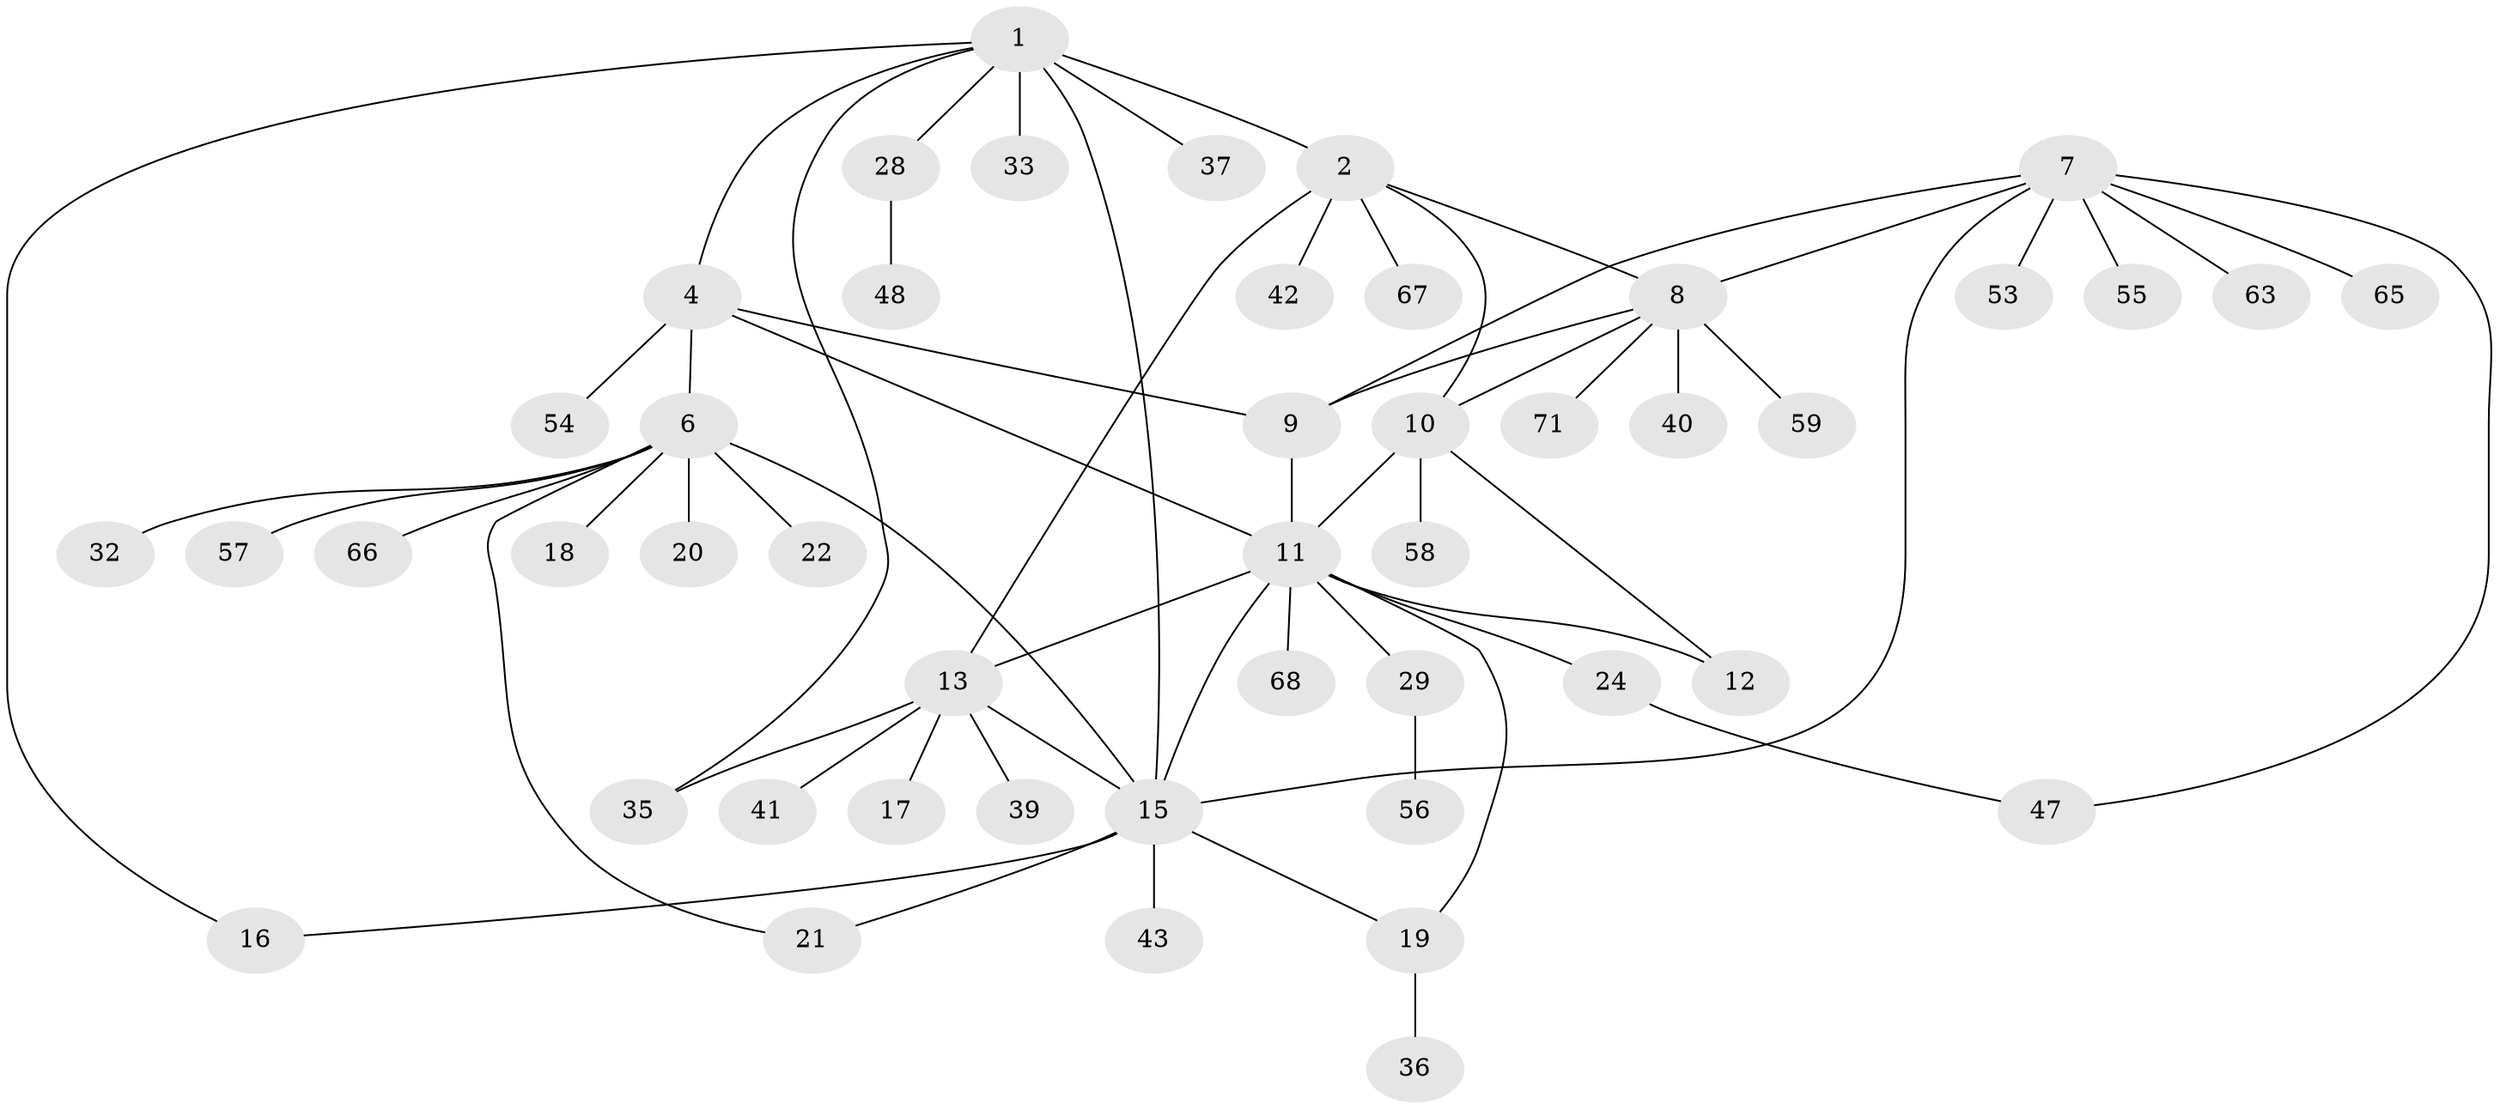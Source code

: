 // original degree distribution, {9: 0.014084507042253521, 4: 0.056338028169014086, 5: 0.056338028169014086, 3: 0.09859154929577464, 11: 0.014084507042253521, 8: 0.014084507042253521, 10: 0.028169014084507043, 7: 0.014084507042253521, 2: 0.22535211267605634, 1: 0.4788732394366197}
// Generated by graph-tools (version 1.1) at 2025/42/03/06/25 10:42:08]
// undirected, 47 vertices, 62 edges
graph export_dot {
graph [start="1"]
  node [color=gray90,style=filled];
  1 [super="+25"];
  2 [super="+3"];
  4 [super="+5"];
  6 [super="+45"];
  7 [super="+52"];
  8 [super="+49"];
  9;
  10 [super="+27"];
  11 [super="+31"];
  12 [super="+34"];
  13 [super="+14"];
  15 [super="+30"];
  16 [super="+26"];
  17;
  18 [super="+51"];
  19 [super="+61"];
  20;
  21 [super="+23"];
  22 [super="+46"];
  24;
  28 [super="+64"];
  29 [super="+62"];
  32;
  33 [super="+38"];
  35;
  36;
  37;
  39 [super="+44"];
  40 [super="+69"];
  41;
  42;
  43 [super="+50"];
  47 [super="+70"];
  48;
  53;
  54;
  55 [super="+60"];
  56;
  57;
  58;
  59;
  63;
  65;
  66;
  67;
  68;
  71;
  1 -- 2 [weight=2];
  1 -- 4;
  1 -- 16;
  1 -- 28;
  1 -- 33;
  1 -- 35;
  1 -- 37;
  1 -- 15;
  2 -- 13;
  2 -- 67;
  2 -- 42;
  2 -- 8;
  2 -- 10;
  4 -- 6 [weight=2];
  4 -- 9;
  4 -- 54;
  4 -- 11;
  6 -- 15;
  6 -- 18;
  6 -- 20;
  6 -- 21;
  6 -- 22;
  6 -- 32;
  6 -- 57;
  6 -- 66;
  7 -- 8;
  7 -- 9;
  7 -- 15;
  7 -- 47;
  7 -- 65;
  7 -- 53;
  7 -- 55;
  7 -- 63;
  8 -- 9;
  8 -- 40;
  8 -- 59;
  8 -- 71;
  8 -- 10;
  9 -- 11;
  10 -- 11;
  10 -- 12;
  10 -- 58;
  11 -- 12;
  11 -- 13;
  11 -- 19;
  11 -- 24;
  11 -- 29;
  11 -- 68;
  11 -- 15;
  13 -- 15 [weight=2];
  13 -- 35;
  13 -- 39;
  13 -- 41;
  13 -- 17;
  15 -- 19;
  15 -- 16;
  15 -- 43;
  15 -- 21;
  19 -- 36;
  24 -- 47;
  28 -- 48;
  29 -- 56;
}

